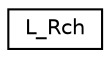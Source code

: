 digraph "Graphical Class Hierarchy"
{
 // LATEX_PDF_SIZE
  edge [fontname="Helvetica",fontsize="10",labelfontname="Helvetica",labelfontsize="10"];
  node [fontname="Helvetica",fontsize="10",shape=record];
  rankdir="LR";
  Node0 [label="L_Rch",height=0.2,width=0.4,color="black", fillcolor="white", style="filled",URL="$struct_l___rch.html",tooltip=" "];
}

